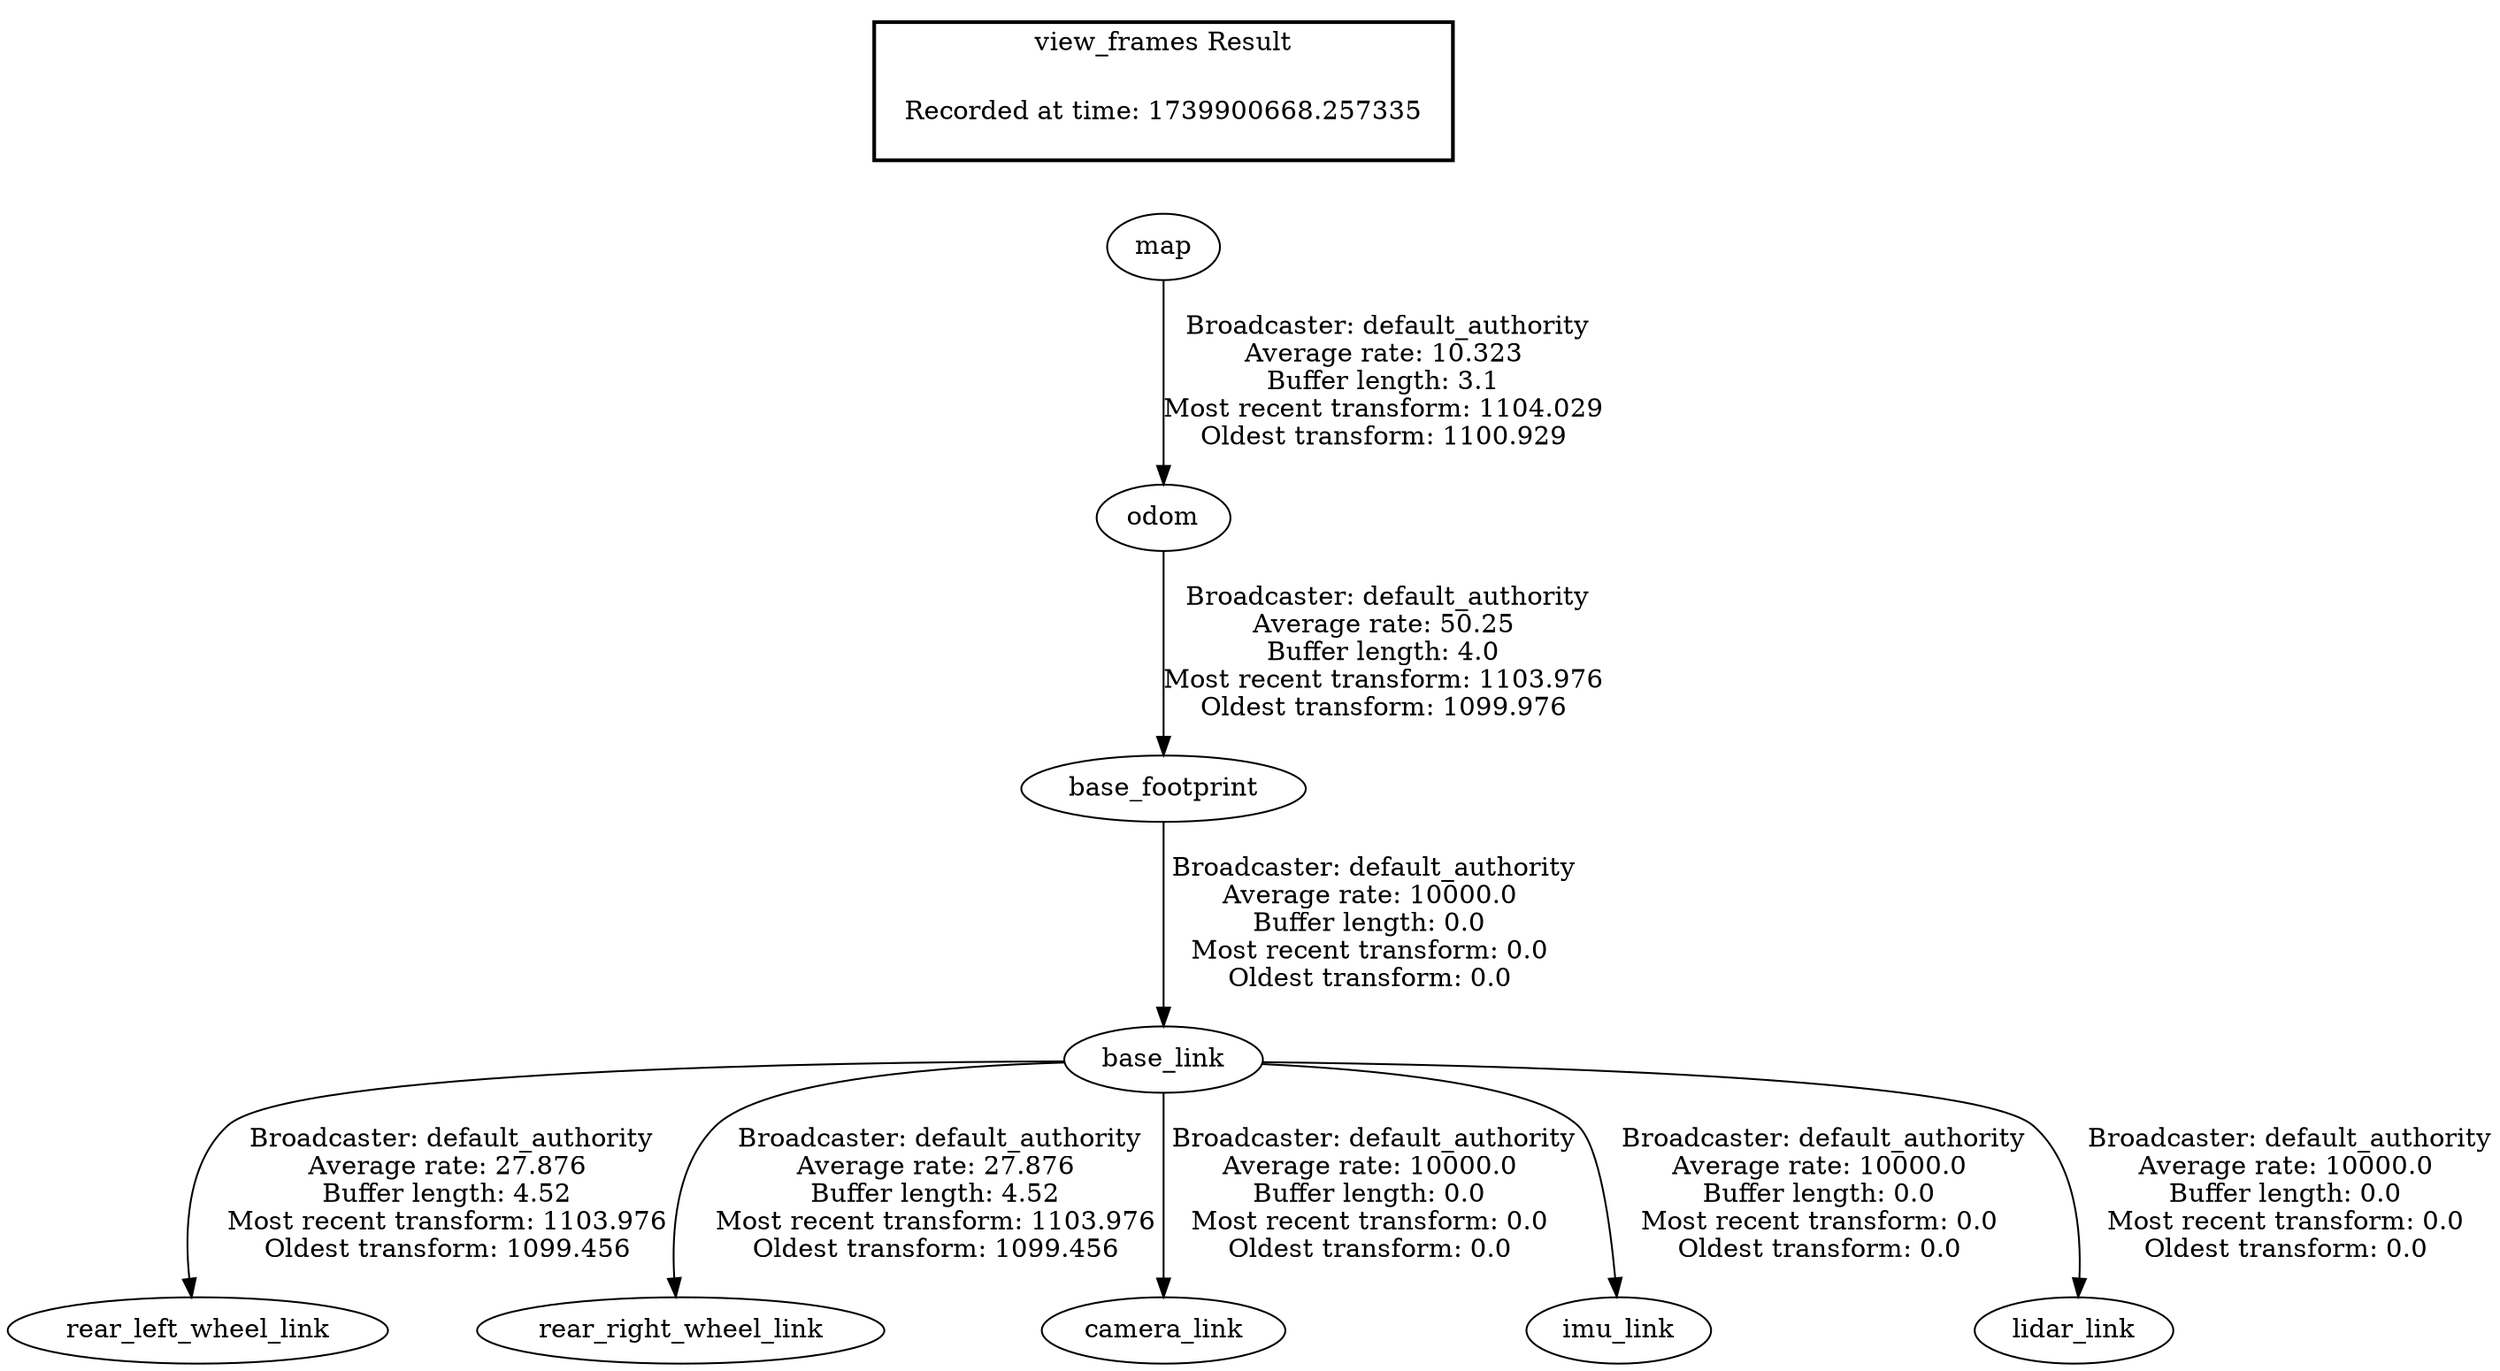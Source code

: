 digraph G {
"base_link" -> "rear_left_wheel_link"[label=" Broadcaster: default_authority\nAverage rate: 27.876\nBuffer length: 4.52\nMost recent transform: 1103.976\nOldest transform: 1099.456\n"];
"base_footprint" -> "base_link"[label=" Broadcaster: default_authority\nAverage rate: 10000.0\nBuffer length: 0.0\nMost recent transform: 0.0\nOldest transform: 0.0\n"];
"base_link" -> "rear_right_wheel_link"[label=" Broadcaster: default_authority\nAverage rate: 27.876\nBuffer length: 4.52\nMost recent transform: 1103.976\nOldest transform: 1099.456\n"];
"odom" -> "base_footprint"[label=" Broadcaster: default_authority\nAverage rate: 50.25\nBuffer length: 4.0\nMost recent transform: 1103.976\nOldest transform: 1099.976\n"];
"base_link" -> "camera_link"[label=" Broadcaster: default_authority\nAverage rate: 10000.0\nBuffer length: 0.0\nMost recent transform: 0.0\nOldest transform: 0.0\n"];
"base_link" -> "imu_link"[label=" Broadcaster: default_authority\nAverage rate: 10000.0\nBuffer length: 0.0\nMost recent transform: 0.0\nOldest transform: 0.0\n"];
"base_link" -> "lidar_link"[label=" Broadcaster: default_authority\nAverage rate: 10000.0\nBuffer length: 0.0\nMost recent transform: 0.0\nOldest transform: 0.0\n"];
"map" -> "odom"[label=" Broadcaster: default_authority\nAverage rate: 10.323\nBuffer length: 3.1\nMost recent transform: 1104.029\nOldest transform: 1100.929\n"];
edge [style=invis];
 subgraph cluster_legend { style=bold; color=black; label ="view_frames Result";
"Recorded at time: 1739900668.257335"[ shape=plaintext ] ;
}->"map";
}